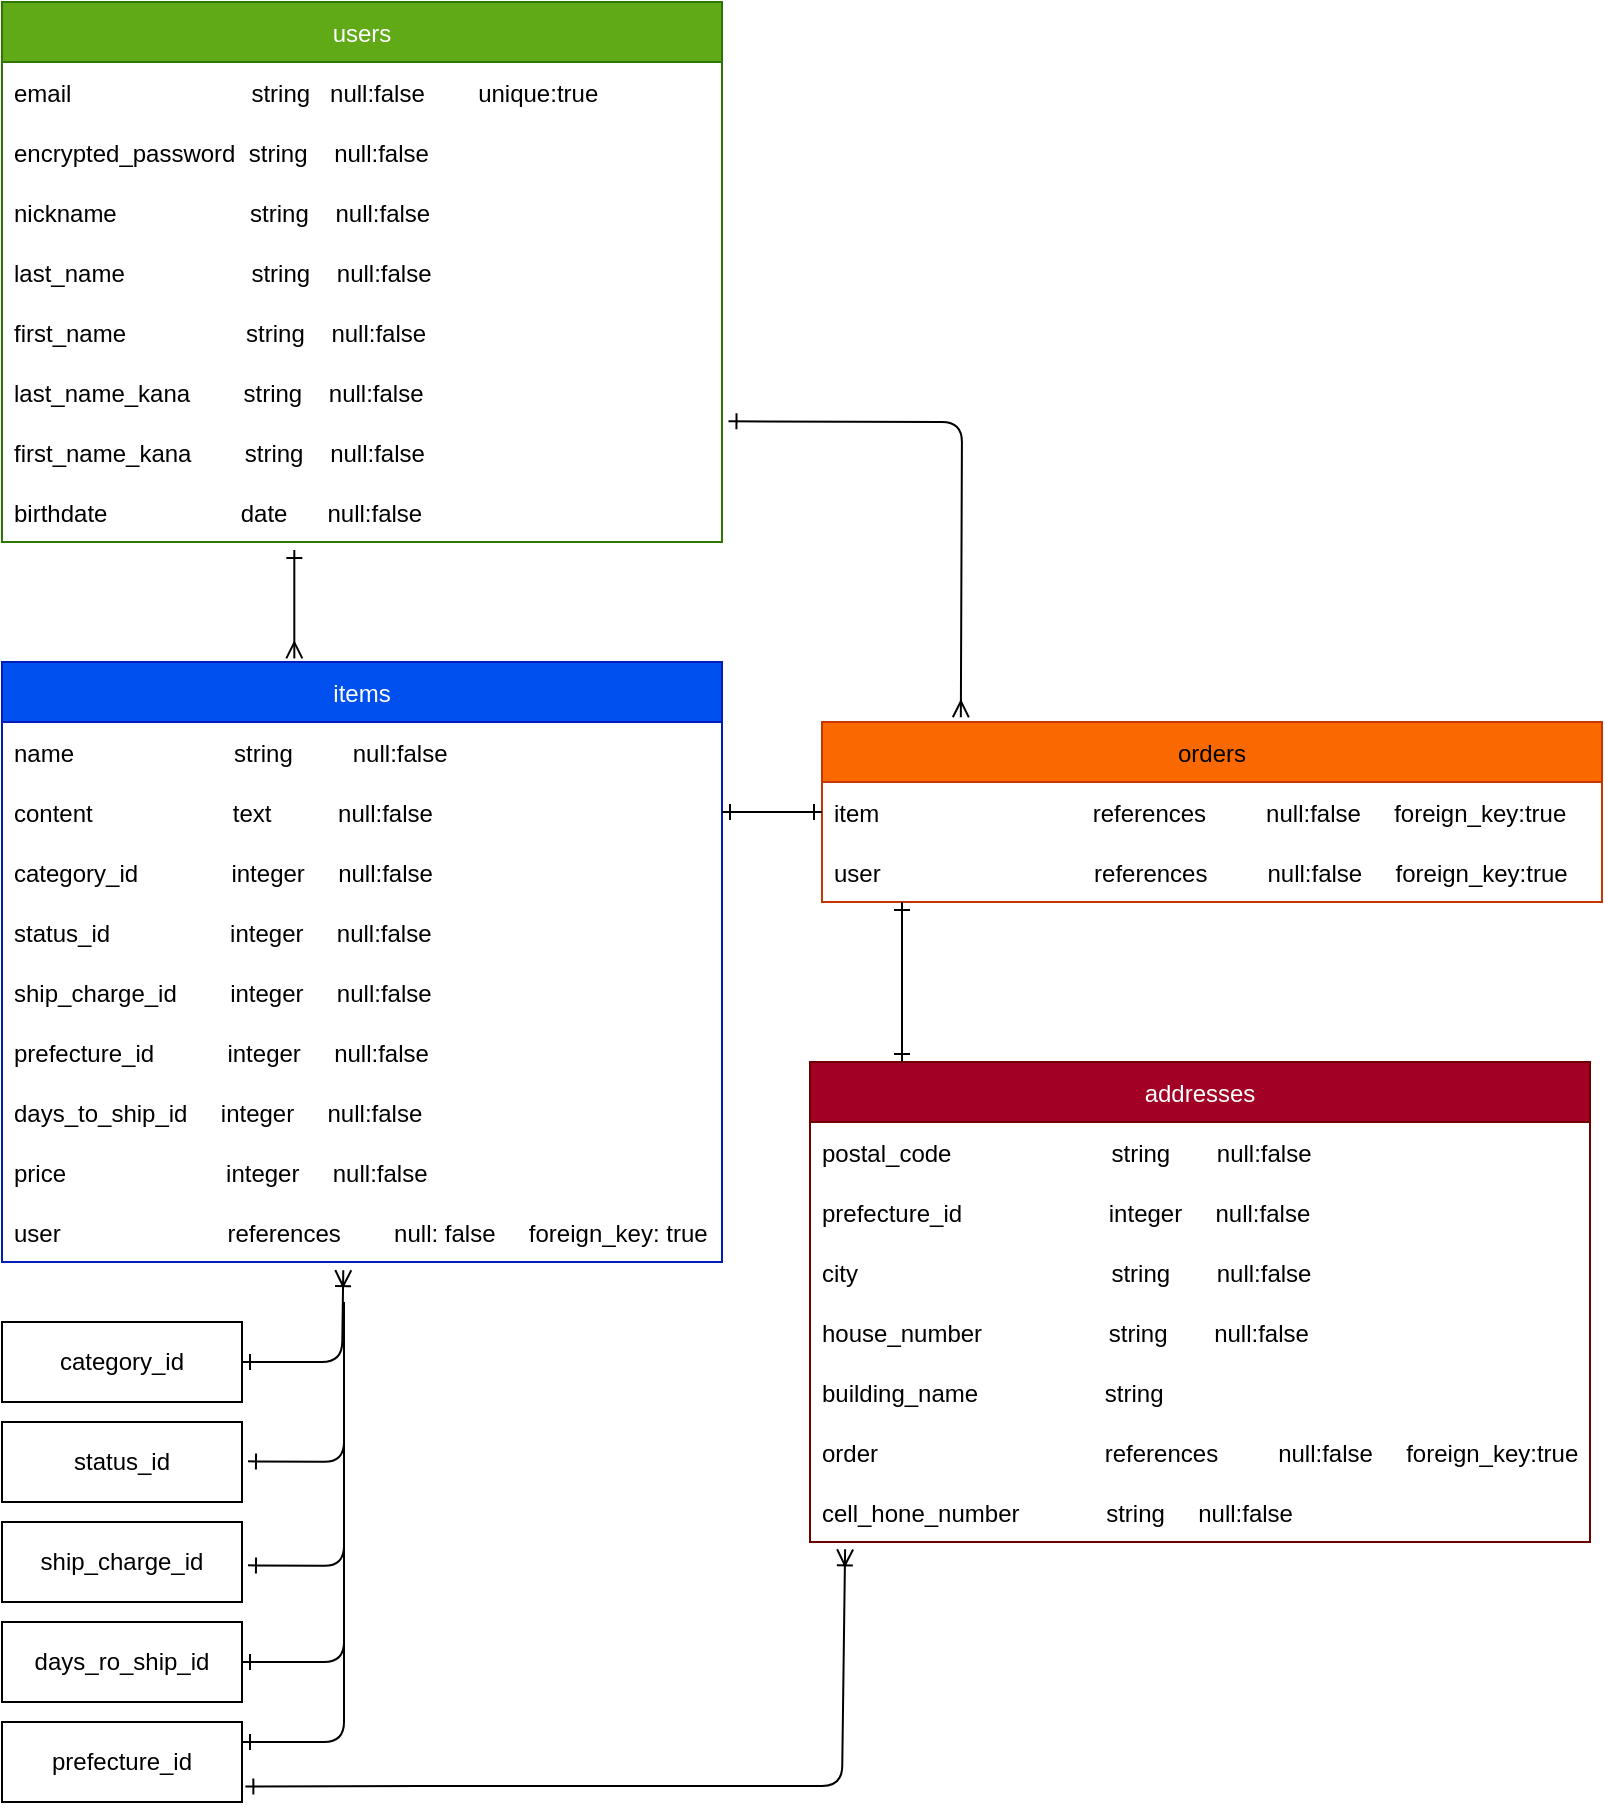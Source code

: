 <mxfile>
    <diagram id="trtmeaPxZukjUR-kdYat" name="ページ1">
        <mxGraphModel dx="795" dy="1035" grid="1" gridSize="10" guides="1" tooltips="1" connect="0" arrows="1" fold="1" page="1" pageScale="1" pageWidth="827" pageHeight="1169" math="0" shadow="0">
            <root>
                <mxCell id="0"/>
                <mxCell id="1" parent="0"/>
                <mxCell id="3" value="users" style="swimlane;fontStyle=0;childLayout=stackLayout;horizontal=1;startSize=30;horizontalStack=0;resizeParent=1;resizeParentMax=0;resizeLast=0;collapsible=1;marginBottom=0;glass=0;swimlaneLine=1;rounded=0;shadow=0;strokeColor=#2D7600;fillColor=#60a917;swimlaneFillColor=default;fontColor=#ffffff;" parent="1" vertex="1">
                    <mxGeometry x="10" y="70" width="360" height="270" as="geometry">
                        <mxRectangle x="10" y="10" width="60" height="30" as="alternateBounds"/>
                    </mxGeometry>
                </mxCell>
                <mxCell id="5" value="email                           string   null:false        unique:true" style="text;strokeColor=none;fillColor=none;align=left;verticalAlign=middle;spacingLeft=4;spacingRight=4;overflow=hidden;points=[[0,0.5],[1,0.5]];portConstraint=eastwest;rotatable=0;" parent="3" vertex="1">
                    <mxGeometry y="30" width="360" height="30" as="geometry"/>
                </mxCell>
                <mxCell id="6" value="encrypted_password  string    null:false" style="text;strokeColor=none;fillColor=none;align=left;verticalAlign=middle;spacingLeft=4;spacingRight=4;overflow=hidden;points=[[0,0.5],[1,0.5]];portConstraint=eastwest;rotatable=0;" parent="3" vertex="1">
                    <mxGeometry y="60" width="360" height="30" as="geometry"/>
                </mxCell>
                <mxCell id="4" value="nickname                    string    null:false" style="text;strokeColor=none;fillColor=none;align=left;verticalAlign=middle;spacingLeft=4;spacingRight=4;overflow=hidden;points=[[0,0.5],[1,0.5]];portConstraint=eastwest;rotatable=0;" parent="3" vertex="1">
                    <mxGeometry y="90" width="360" height="30" as="geometry"/>
                </mxCell>
                <mxCell id="11" value="last_name                   string    null:false" style="text;strokeColor=none;fillColor=none;align=left;verticalAlign=middle;spacingLeft=4;spacingRight=4;overflow=hidden;points=[[0,0.5],[1,0.5]];portConstraint=eastwest;rotatable=0;" parent="3" vertex="1">
                    <mxGeometry y="120" width="360" height="30" as="geometry"/>
                </mxCell>
                <mxCell id="10" value="first_name                  string    null:false" style="text;strokeColor=none;fillColor=none;align=left;verticalAlign=middle;spacingLeft=4;spacingRight=4;overflow=hidden;points=[[0,0.5],[1,0.5]];portConstraint=eastwest;rotatable=0;" parent="3" vertex="1">
                    <mxGeometry y="150" width="360" height="30" as="geometry"/>
                </mxCell>
                <mxCell id="9" value="last_name_kana        string    null:false" style="text;strokeColor=none;fillColor=none;align=left;verticalAlign=middle;spacingLeft=4;spacingRight=4;overflow=hidden;points=[[0,0.5],[1,0.5]];portConstraint=eastwest;rotatable=0;" parent="3" vertex="1">
                    <mxGeometry y="180" width="360" height="30" as="geometry"/>
                </mxCell>
                <mxCell id="8" value="first_name_kana        string    null:false" style="text;strokeColor=none;fillColor=none;align=left;verticalAlign=middle;spacingLeft=4;spacingRight=4;overflow=hidden;points=[[0,0.5],[1,0.5]];portConstraint=eastwest;rotatable=0;" parent="3" vertex="1">
                    <mxGeometry y="210" width="360" height="30" as="geometry"/>
                </mxCell>
                <mxCell id="7" value="birthdate                    date      null:false" style="text;strokeColor=none;fillColor=none;align=left;verticalAlign=middle;spacingLeft=4;spacingRight=4;overflow=hidden;points=[[0,0.5],[1,0.5]];portConstraint=eastwest;rotatable=0;" parent="3" vertex="1">
                    <mxGeometry y="240" width="360" height="30" as="geometry"/>
                </mxCell>
                <mxCell id="14" value="items" style="swimlane;fontStyle=0;childLayout=stackLayout;horizontal=1;startSize=30;horizontalStack=0;resizeParent=1;resizeParentMax=0;resizeLast=0;collapsible=1;marginBottom=0;fillColor=#0050ef;fontColor=#ffffff;strokeColor=#001DBC;swimlaneFillColor=default;" parent="1" vertex="1">
                    <mxGeometry x="10" y="400" width="360" height="300" as="geometry"/>
                </mxCell>
                <mxCell id="17" value="name                        string         null:false" style="text;strokeColor=none;fillColor=none;align=left;verticalAlign=middle;spacingLeft=4;spacingRight=4;overflow=hidden;points=[[0,0.5],[1,0.5]];portConstraint=eastwest;rotatable=0;" parent="14" vertex="1">
                    <mxGeometry y="30" width="360" height="30" as="geometry"/>
                </mxCell>
                <mxCell id="24" value="content                     text            null:false" style="text;strokeColor=none;fillColor=none;align=left;verticalAlign=middle;spacingLeft=4;spacingRight=4;overflow=hidden;points=[[0,0.5],[1,0.5]];portConstraint=eastwest;rotatable=0;" parent="14" vertex="1">
                    <mxGeometry y="60" width="360" height="30" as="geometry"/>
                </mxCell>
                <mxCell id="23" value="category_id              integer     null:false" style="text;strokeColor=none;fillColor=none;align=left;verticalAlign=middle;spacingLeft=4;spacingRight=4;overflow=hidden;points=[[0,0.5],[1,0.5]];portConstraint=eastwest;rotatable=0;" parent="14" vertex="1">
                    <mxGeometry y="90" width="360" height="30" as="geometry"/>
                </mxCell>
                <mxCell id="22" value="status_id                  integer     null:false" style="text;strokeColor=none;fillColor=none;align=left;verticalAlign=middle;spacingLeft=4;spacingRight=4;overflow=hidden;points=[[0,0.5],[1,0.5]];portConstraint=eastwest;rotatable=0;" parent="14" vertex="1">
                    <mxGeometry y="120" width="360" height="30" as="geometry"/>
                </mxCell>
                <mxCell id="21" value="ship_charge_id        integer     null:false" style="text;strokeColor=none;fillColor=none;align=left;verticalAlign=middle;spacingLeft=4;spacingRight=4;overflow=hidden;points=[[0,0.5],[1,0.5]];portConstraint=eastwest;rotatable=0;" parent="14" vertex="1">
                    <mxGeometry y="150" width="360" height="30" as="geometry"/>
                </mxCell>
                <mxCell id="20" value="prefecture_id           integer     null:false" style="text;strokeColor=none;fillColor=none;align=left;verticalAlign=middle;spacingLeft=4;spacingRight=4;overflow=hidden;points=[[0,0.5],[1,0.5]];portConstraint=eastwest;rotatable=0;" parent="14" vertex="1">
                    <mxGeometry y="180" width="360" height="30" as="geometry"/>
                </mxCell>
                <mxCell id="19" value="days_to_ship_id     integer     null:false" style="text;strokeColor=none;fillColor=none;align=left;verticalAlign=middle;spacingLeft=4;spacingRight=4;overflow=hidden;points=[[0,0.5],[1,0.5]];portConstraint=eastwest;rotatable=0;" parent="14" vertex="1">
                    <mxGeometry y="210" width="360" height="30" as="geometry"/>
                </mxCell>
                <mxCell id="18" value="price                        integer     null:false" style="text;strokeColor=none;fillColor=none;align=left;verticalAlign=middle;spacingLeft=4;spacingRight=4;overflow=hidden;points=[[0,0.5],[1,0.5]];portConstraint=eastwest;rotatable=0;fontStyle=0" parent="14" vertex="1">
                    <mxGeometry y="240" width="360" height="30" as="geometry"/>
                </mxCell>
                <mxCell id="25" value="user                         references        null: false     foreign_key: true" style="text;strokeColor=none;fillColor=none;align=left;verticalAlign=middle;spacingLeft=4;spacingRight=4;overflow=hidden;points=[[0,0.5],[1,0.5]];portConstraint=eastwest;rotatable=0;fontStyle=0" parent="14" vertex="1">
                    <mxGeometry y="270" width="360" height="30" as="geometry"/>
                </mxCell>
                <mxCell id="26" value="addresses" style="swimlane;fontStyle=0;childLayout=stackLayout;horizontal=1;startSize=30;horizontalStack=0;resizeParent=1;resizeParentMax=0;resizeLast=0;collapsible=1;marginBottom=0;strokeColor=#6F0000;fillColor=#a20025;fontColor=#ffffff;swimlaneFillColor=default;perimeterSpacing=0;" parent="1" vertex="1">
                    <mxGeometry x="414" y="600" width="390" height="240" as="geometry"/>
                </mxCell>
                <mxCell id="28" value="postal_code                        string       null:false" style="text;strokeColor=none;fillColor=none;align=left;verticalAlign=middle;spacingLeft=4;spacingRight=4;overflow=hidden;points=[[0,0.5],[1,0.5]];portConstraint=eastwest;rotatable=0;perimeterSpacing=0;strokeWidth=1;" parent="26" vertex="1">
                    <mxGeometry y="30" width="390" height="30" as="geometry"/>
                </mxCell>
                <mxCell id="29" value="prefecture_id                      integer     null:false" style="text;strokeColor=none;fillColor=none;align=left;verticalAlign=middle;spacingLeft=4;spacingRight=4;overflow=hidden;points=[[0,0.5],[1,0.5]];portConstraint=eastwest;rotatable=0;" parent="26" vertex="1">
                    <mxGeometry y="60" width="390" height="30" as="geometry"/>
                </mxCell>
                <mxCell id="33" value="city                                      string       null:false" style="text;strokeColor=none;fillColor=none;align=left;verticalAlign=middle;spacingLeft=4;spacingRight=4;overflow=hidden;points=[[0,0.5],[1,0.5]];portConstraint=eastwest;rotatable=0;" parent="26" vertex="1">
                    <mxGeometry y="90" width="390" height="30" as="geometry"/>
                </mxCell>
                <mxCell id="32" value="house_number                   string       null:false" style="text;strokeColor=none;fillColor=none;align=left;verticalAlign=middle;spacingLeft=4;spacingRight=4;overflow=hidden;points=[[0,0.5],[1,0.5]];portConstraint=eastwest;rotatable=0;" parent="26" vertex="1">
                    <mxGeometry y="120" width="390" height="30" as="geometry"/>
                </mxCell>
                <mxCell id="31" value="building_name                   string  " style="text;strokeColor=none;fillColor=none;align=left;verticalAlign=middle;spacingLeft=4;spacingRight=4;overflow=hidden;points=[[0,0.5],[1,0.5]];portConstraint=eastwest;rotatable=0;" parent="26" vertex="1">
                    <mxGeometry y="150" width="390" height="30" as="geometry"/>
                </mxCell>
                <mxCell id="44" value="order                                  references         null:false     foreign_key:true" style="text;strokeColor=none;fillColor=none;align=left;verticalAlign=middle;spacingLeft=4;spacingRight=4;overflow=hidden;points=[[0,0.5],[1,0.5]];portConstraint=eastwest;rotatable=0;" vertex="1" parent="26">
                    <mxGeometry y="180" width="390" height="30" as="geometry"/>
                </mxCell>
                <mxCell id="30" value="cell_hone_number             string     null:false" style="text;strokeColor=none;fillColor=none;align=left;verticalAlign=middle;spacingLeft=4;spacingRight=4;overflow=hidden;points=[[0,0.5],[1,0.5]];portConstraint=eastwest;rotatable=0;" parent="26" vertex="1">
                    <mxGeometry y="210" width="390" height="30" as="geometry"/>
                </mxCell>
                <mxCell id="35" style="html=1;exitX=1;exitY=0.5;exitDx=0;exitDy=0;entryX=0;entryY=0.5;entryDx=0;entryDy=0;endArrow=ERone;endFill=0;strokeColor=none;startArrow=ERone;startFill=0;" parent="1" source="17" target="29" edge="1">
                    <mxGeometry relative="1" as="geometry"/>
                </mxCell>
                <mxCell id="38" style="edgeStyle=none;html=1;exitX=0.406;exitY=1.133;exitDx=0;exitDy=0;entryX=0.406;entryY=-0.006;entryDx=0;entryDy=0;startArrow=ERone;startFill=0;endArrow=ERmany;endFill=0;entryPerimeter=0;exitPerimeter=0;" parent="1" target="14" edge="1">
                    <mxGeometry relative="1" as="geometry">
                        <Array as="points"/>
                        <mxPoint x="156.16" y="343.99" as="sourcePoint"/>
                    </mxGeometry>
                </mxCell>
                <mxCell id="40" value="orders" style="swimlane;fontStyle=0;childLayout=stackLayout;horizontal=1;startSize=30;horizontalStack=0;resizeParent=1;resizeParentMax=0;resizeLast=0;collapsible=1;marginBottom=0;fillColor=#fa6800;fontColor=#000000;strokeColor=#C73500;swimlaneFillColor=default;" vertex="1" parent="1">
                    <mxGeometry x="420" y="430" width="390" height="90" as="geometry"/>
                </mxCell>
                <mxCell id="41" value="item                                references         null:false     foreign_key:true " style="text;strokeColor=none;fillColor=none;align=left;verticalAlign=middle;spacingLeft=4;spacingRight=4;overflow=hidden;points=[[0,0.5],[1,0.5]];portConstraint=eastwest;rotatable=0;" vertex="1" parent="40">
                    <mxGeometry y="30" width="390" height="30" as="geometry"/>
                </mxCell>
                <mxCell id="47" value="user                                references         null:false     foreign_key:true " style="text;strokeColor=none;fillColor=none;align=left;verticalAlign=middle;spacingLeft=4;spacingRight=4;overflow=hidden;points=[[0,0.5],[1,0.5]];portConstraint=eastwest;rotatable=0;" vertex="1" parent="40">
                    <mxGeometry y="60" width="390" height="30" as="geometry"/>
                </mxCell>
                <mxCell id="48" style="edgeStyle=none;html=1;endArrow=ERone;endFill=0;startArrow=ERone;startFill=0;" edge="1" parent="40">
                    <mxGeometry relative="1" as="geometry">
                        <mxPoint x="40" y="170" as="sourcePoint"/>
                        <mxPoint x="40" y="90" as="targetPoint"/>
                    </mxGeometry>
                </mxCell>
                <mxCell id="45" style="edgeStyle=none;html=1;exitX=1;exitY=0.5;exitDx=0;exitDy=0;entryX=0;entryY=0.5;entryDx=0;entryDy=0;endArrow=ERone;endFill=0;startArrow=ERone;startFill=0;" edge="1" parent="1" source="24">
                    <mxGeometry relative="1" as="geometry">
                        <mxPoint x="420" y="475" as="targetPoint"/>
                    </mxGeometry>
                </mxCell>
                <mxCell id="49" style="edgeStyle=none;html=1;exitX=1.009;exitY=-0.011;exitDx=0;exitDy=0;startArrow=ERone;startFill=0;endArrow=ERmany;endFill=0;exitPerimeter=0;entryX=0.178;entryY=-0.026;entryDx=0;entryDy=0;entryPerimeter=0;" edge="1" parent="1" source="8" target="40">
                    <mxGeometry relative="1" as="geometry">
                        <Array as="points">
                            <mxPoint x="490" y="280"/>
                        </Array>
                        <mxPoint x="166.16" y="353.99" as="sourcePoint"/>
                        <mxPoint x="440" y="400" as="targetPoint"/>
                    </mxGeometry>
                </mxCell>
                <mxCell id="55" style="edgeStyle=none;html=1;exitX=1;exitY=0.5;exitDx=0;exitDy=0;startArrow=ERone;startFill=0;endArrow=ERoneToMany;endFill=0;entryX=0.474;entryY=1.136;entryDx=0;entryDy=0;entryPerimeter=0;" edge="1" parent="1" source="50" target="25">
                    <mxGeometry relative="1" as="geometry">
                        <mxPoint x="210" y="750" as="targetPoint"/>
                        <Array as="points">
                            <mxPoint x="180" y="750"/>
                        </Array>
                    </mxGeometry>
                </mxCell>
                <mxCell id="50" value="category_id" style="rounded=0;whiteSpace=wrap;html=1;" vertex="1" parent="1">
                    <mxGeometry x="10" y="730" width="120" height="40" as="geometry"/>
                </mxCell>
                <mxCell id="51" value="status_id" style="rounded=0;whiteSpace=wrap;html=1;" vertex="1" parent="1">
                    <mxGeometry x="10" y="780" width="120" height="40" as="geometry"/>
                </mxCell>
                <mxCell id="52" value="ship_charge_id" style="rounded=0;whiteSpace=wrap;html=1;" vertex="1" parent="1">
                    <mxGeometry x="10" y="830" width="120" height="40" as="geometry"/>
                </mxCell>
                <mxCell id="53" value="days_ro_ship_id" style="rounded=0;whiteSpace=wrap;html=1;" vertex="1" parent="1">
                    <mxGeometry x="10" y="880" width="120" height="40" as="geometry"/>
                </mxCell>
                <mxCell id="54" value="prefecture_id" style="rounded=0;whiteSpace=wrap;html=1;" vertex="1" parent="1">
                    <mxGeometry x="10" y="930" width="120" height="40" as="geometry"/>
                </mxCell>
                <mxCell id="56" style="edgeStyle=none;html=1;exitX=1.025;exitY=0.492;exitDx=0;exitDy=0;startArrow=ERone;startFill=0;endArrow=none;endFill=0;exitPerimeter=0;" edge="1" parent="1" source="51">
                    <mxGeometry relative="1" as="geometry">
                        <mxPoint x="181" y="720" as="targetPoint"/>
                        <mxPoint x="130" y="810" as="sourcePoint"/>
                        <Array as="points">
                            <mxPoint x="181" y="800"/>
                        </Array>
                    </mxGeometry>
                </mxCell>
                <mxCell id="57" style="edgeStyle=none;html=1;exitX=1.025;exitY=0.542;exitDx=0;exitDy=0;startArrow=ERone;startFill=0;endArrow=none;endFill=0;exitPerimeter=0;" edge="1" parent="1" source="52">
                    <mxGeometry relative="1" as="geometry">
                        <mxPoint x="181" y="740" as="targetPoint"/>
                        <mxPoint x="130" y="860" as="sourcePoint"/>
                        <Array as="points">
                            <mxPoint x="181" y="852"/>
                        </Array>
                    </mxGeometry>
                </mxCell>
                <mxCell id="58" style="edgeStyle=none;html=1;exitX=1;exitY=0.5;exitDx=0;exitDy=0;startArrow=ERone;startFill=0;endArrow=none;endFill=0;" edge="1" parent="1">
                    <mxGeometry relative="1" as="geometry">
                        <mxPoint x="181" y="780" as="targetPoint"/>
                        <mxPoint x="130" y="900" as="sourcePoint"/>
                        <Array as="points">
                            <mxPoint x="150" y="900"/>
                            <mxPoint x="181" y="900"/>
                        </Array>
                    </mxGeometry>
                </mxCell>
                <mxCell id="59" style="edgeStyle=none;html=1;exitX=1;exitY=0.5;exitDx=0;exitDy=0;startArrow=ERone;startFill=0;endArrow=none;endFill=0;" edge="1" parent="1">
                    <mxGeometry relative="1" as="geometry">
                        <mxPoint x="181" y="820" as="targetPoint"/>
                        <mxPoint x="130" y="940" as="sourcePoint"/>
                        <Array as="points">
                            <mxPoint x="150" y="940"/>
                            <mxPoint x="181" y="940"/>
                        </Array>
                    </mxGeometry>
                </mxCell>
                <mxCell id="60" style="edgeStyle=none;html=1;exitX=1.014;exitY=0.807;exitDx=0;exitDy=0;startArrow=ERone;startFill=0;endArrow=ERoneToMany;endFill=0;exitPerimeter=0;entryX=0.045;entryY=1.122;entryDx=0;entryDy=0;entryPerimeter=0;" edge="1" parent="1" source="54" target="30">
                    <mxGeometry relative="1" as="geometry">
                        <mxPoint x="480" y="962" as="targetPoint"/>
                        <mxPoint x="140" y="760" as="sourcePoint"/>
                        <Array as="points">
                            <mxPoint x="230" y="962"/>
                            <mxPoint x="430" y="962"/>
                        </Array>
                    </mxGeometry>
                </mxCell>
            </root>
        </mxGraphModel>
    </diagram>
</mxfile>